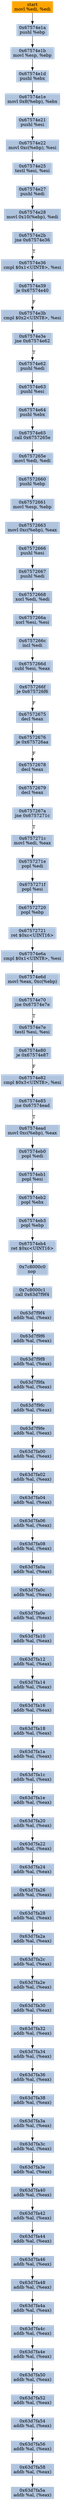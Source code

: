digraph G {
node[shape=rectangle,style=filled,fillcolor=lightsteelblue,color=lightsteelblue]
bgcolor="transparent"
a0x67574e18movl_edi_edi[label="start\nmovl %edi, %edi",color="lightgrey",fillcolor="orange"];
a0x67574e1apushl_ebp[label="0x67574e1a\npushl %ebp"];
a0x67574e1bmovl_esp_ebp[label="0x67574e1b\nmovl %esp, %ebp"];
a0x67574e1dpushl_ebx[label="0x67574e1d\npushl %ebx"];
a0x67574e1emovl_0x8ebp__ebx[label="0x67574e1e\nmovl 0x8(%ebp), %ebx"];
a0x67574e21pushl_esi[label="0x67574e21\npushl %esi"];
a0x67574e22movl_0xcebp__esi[label="0x67574e22\nmovl 0xc(%ebp), %esi"];
a0x67574e25testl_esi_esi[label="0x67574e25\ntestl %esi, %esi"];
a0x67574e27pushl_edi[label="0x67574e27\npushl %edi"];
a0x67574e28movl_0x10ebp__edi[label="0x67574e28\nmovl 0x10(%ebp), %edi"];
a0x67574e2bjne_0x67574e36[label="0x67574e2b\njne 0x67574e36"];
a0x67574e36cmpl_0x1UINT8_esi[label="0x67574e36\ncmpl $0x1<UINT8>, %esi"];
a0x67574e39je_0x67574e40[label="0x67574e39\nje 0x67574e40"];
a0x67574e3bcmpl_0x2UINT8_esi[label="0x67574e3b\ncmpl $0x2<UINT8>, %esi"];
a0x67574e3ejne_0x67574e62[label="0x67574e3e\njne 0x67574e62"];
a0x67574e62pushl_edi[label="0x67574e62\npushl %edi"];
a0x67574e63pushl_esi[label="0x67574e63\npushl %esi"];
a0x67574e64pushl_ebx[label="0x67574e64\npushl %ebx"];
a0x67574e65call_0x6757265e[label="0x67574e65\ncall 0x6757265e"];
a0x6757265emovl_edi_edi[label="0x6757265e\nmovl %edi, %edi"];
a0x67572660pushl_ebp[label="0x67572660\npushl %ebp"];
a0x67572661movl_esp_ebp[label="0x67572661\nmovl %esp, %ebp"];
a0x67572663movl_0xcebp__eax[label="0x67572663\nmovl 0xc(%ebp), %eax"];
a0x67572666pushl_esi[label="0x67572666\npushl %esi"];
a0x67572667pushl_edi[label="0x67572667\npushl %edi"];
a0x67572668xorl_edi_edi[label="0x67572668\nxorl %edi, %edi"];
a0x6757266axorl_esi_esi[label="0x6757266a\nxorl %esi, %esi"];
a0x6757266cincl_edi[label="0x6757266c\nincl %edi"];
a0x6757266dsubl_esi_eax[label="0x6757266d\nsubl %esi, %eax"];
a0x6757266fje_0x675726f6[label="0x6757266f\nje 0x675726f6"];
a0x67572675decl_eax[label="0x67572675\ndecl %eax"];
a0x67572676je_0x675726aa[label="0x67572676\nje 0x675726aa"];
a0x67572678decl_eax[label="0x67572678\ndecl %eax"];
a0x67572679decl_eax[label="0x67572679\ndecl %eax"];
a0x6757267ajne_0x6757271c[label="0x6757267a\njne 0x6757271c"];
a0x6757271cmovl_edi_eax[label="0x6757271c\nmovl %edi, %eax"];
a0x6757271epopl_edi[label="0x6757271e\npopl %edi"];
a0x6757271fpopl_esi[label="0x6757271f\npopl %esi"];
a0x67572720popl_ebp[label="0x67572720\npopl %ebp"];
a0x67572721ret_0xcUINT16[label="0x67572721\nret $0xc<UINT16>"];
a0x67574e6acmpl_0x1UINT8_esi[label="0x67574e6a\ncmpl $0x1<UINT8>, %esi"];
a0x67574e6dmovl_eax_0xcebp_[label="0x67574e6d\nmovl %eax, 0xc(%ebp)"];
a0x67574e70jne_0x67574e7e[label="0x67574e70\njne 0x67574e7e"];
a0x67574e7etestl_esi_esi[label="0x67574e7e\ntestl %esi, %esi"];
a0x67574e80je_0x67574e87[label="0x67574e80\nje 0x67574e87"];
a0x67574e82cmpl_0x3UINT8_esi[label="0x67574e82\ncmpl $0x3<UINT8>, %esi"];
a0x67574e85jne_0x67574ead[label="0x67574e85\njne 0x67574ead"];
a0x67574eadmovl_0xcebp__eax[label="0x67574ead\nmovl 0xc(%ebp), %eax"];
a0x67574eb0popl_edi[label="0x67574eb0\npopl %edi"];
a0x67574eb1popl_esi[label="0x67574eb1\npopl %esi"];
a0x67574eb2popl_ebx[label="0x67574eb2\npopl %ebx"];
a0x67574eb3popl_ebp[label="0x67574eb3\npopl %ebp"];
a0x67574eb4ret_0xcUINT16[label="0x67574eb4\nret $0xc<UINT16>"];
a0x7c8000c0nop_[label="0x7c8000c0\nnop "];
a0x7c8000c1call_0x63d7f9f4[label="0x7c8000c1\ncall 0x63d7f9f4"];
a0x63d7f9f4addb_al_eax_[label="0x63d7f9f4\naddb %al, (%eax)"];
a0x63d7f9f6addb_al_eax_[label="0x63d7f9f6\naddb %al, (%eax)"];
a0x63d7f9f8addb_al_eax_[label="0x63d7f9f8\naddb %al, (%eax)"];
a0x63d7f9faaddb_al_eax_[label="0x63d7f9fa\naddb %al, (%eax)"];
a0x63d7f9fcaddb_al_eax_[label="0x63d7f9fc\naddb %al, (%eax)"];
a0x63d7f9feaddb_al_eax_[label="0x63d7f9fe\naddb %al, (%eax)"];
a0x63d7fa00addb_al_eax_[label="0x63d7fa00\naddb %al, (%eax)"];
a0x63d7fa02addb_al_eax_[label="0x63d7fa02\naddb %al, (%eax)"];
a0x63d7fa04addb_al_eax_[label="0x63d7fa04\naddb %al, (%eax)"];
a0x63d7fa06addb_al_eax_[label="0x63d7fa06\naddb %al, (%eax)"];
a0x63d7fa08addb_al_eax_[label="0x63d7fa08\naddb %al, (%eax)"];
a0x63d7fa0aaddb_al_eax_[label="0x63d7fa0a\naddb %al, (%eax)"];
a0x63d7fa0caddb_al_eax_[label="0x63d7fa0c\naddb %al, (%eax)"];
a0x63d7fa0eaddb_al_eax_[label="0x63d7fa0e\naddb %al, (%eax)"];
a0x63d7fa10addb_al_eax_[label="0x63d7fa10\naddb %al, (%eax)"];
a0x63d7fa12addb_al_eax_[label="0x63d7fa12\naddb %al, (%eax)"];
a0x63d7fa14addb_al_eax_[label="0x63d7fa14\naddb %al, (%eax)"];
a0x63d7fa16addb_al_eax_[label="0x63d7fa16\naddb %al, (%eax)"];
a0x63d7fa18addb_al_eax_[label="0x63d7fa18\naddb %al, (%eax)"];
a0x63d7fa1aaddb_al_eax_[label="0x63d7fa1a\naddb %al, (%eax)"];
a0x63d7fa1caddb_al_eax_[label="0x63d7fa1c\naddb %al, (%eax)"];
a0x63d7fa1eaddb_al_eax_[label="0x63d7fa1e\naddb %al, (%eax)"];
a0x63d7fa20addb_al_eax_[label="0x63d7fa20\naddb %al, (%eax)"];
a0x63d7fa22addb_al_eax_[label="0x63d7fa22\naddb %al, (%eax)"];
a0x63d7fa24addb_al_eax_[label="0x63d7fa24\naddb %al, (%eax)"];
a0x63d7fa26addb_al_eax_[label="0x63d7fa26\naddb %al, (%eax)"];
a0x63d7fa28addb_al_eax_[label="0x63d7fa28\naddb %al, (%eax)"];
a0x63d7fa2aaddb_al_eax_[label="0x63d7fa2a\naddb %al, (%eax)"];
a0x63d7fa2caddb_al_eax_[label="0x63d7fa2c\naddb %al, (%eax)"];
a0x63d7fa2eaddb_al_eax_[label="0x63d7fa2e\naddb %al, (%eax)"];
a0x63d7fa30addb_al_eax_[label="0x63d7fa30\naddb %al, (%eax)"];
a0x63d7fa32addb_al_eax_[label="0x63d7fa32\naddb %al, (%eax)"];
a0x63d7fa34addb_al_eax_[label="0x63d7fa34\naddb %al, (%eax)"];
a0x63d7fa36addb_al_eax_[label="0x63d7fa36\naddb %al, (%eax)"];
a0x63d7fa38addb_al_eax_[label="0x63d7fa38\naddb %al, (%eax)"];
a0x63d7fa3aaddb_al_eax_[label="0x63d7fa3a\naddb %al, (%eax)"];
a0x63d7fa3caddb_al_eax_[label="0x63d7fa3c\naddb %al, (%eax)"];
a0x63d7fa3eaddb_al_eax_[label="0x63d7fa3e\naddb %al, (%eax)"];
a0x63d7fa40addb_al_eax_[label="0x63d7fa40\naddb %al, (%eax)"];
a0x63d7fa42addb_al_eax_[label="0x63d7fa42\naddb %al, (%eax)"];
a0x63d7fa44addb_al_eax_[label="0x63d7fa44\naddb %al, (%eax)"];
a0x63d7fa46addb_al_eax_[label="0x63d7fa46\naddb %al, (%eax)"];
a0x63d7fa48addb_al_eax_[label="0x63d7fa48\naddb %al, (%eax)"];
a0x63d7fa4aaddb_al_eax_[label="0x63d7fa4a\naddb %al, (%eax)"];
a0x63d7fa4caddb_al_eax_[label="0x63d7fa4c\naddb %al, (%eax)"];
a0x63d7fa4eaddb_al_eax_[label="0x63d7fa4e\naddb %al, (%eax)"];
a0x63d7fa50addb_al_eax_[label="0x63d7fa50\naddb %al, (%eax)"];
a0x63d7fa52addb_al_eax_[label="0x63d7fa52\naddb %al, (%eax)"];
a0x63d7fa54addb_al_eax_[label="0x63d7fa54\naddb %al, (%eax)"];
a0x63d7fa56addb_al_eax_[label="0x63d7fa56\naddb %al, (%eax)"];
a0x63d7fa58addb_al_eax_[label="0x63d7fa58\naddb %al, (%eax)"];
a0x63d7fa5aaddb_al_eax_[label="0x63d7fa5a\naddb %al, (%eax)"];
a0x67574e18movl_edi_edi -> a0x67574e1apushl_ebp [color="#000000"];
a0x67574e1apushl_ebp -> a0x67574e1bmovl_esp_ebp [color="#000000"];
a0x67574e1bmovl_esp_ebp -> a0x67574e1dpushl_ebx [color="#000000"];
a0x67574e1dpushl_ebx -> a0x67574e1emovl_0x8ebp__ebx [color="#000000"];
a0x67574e1emovl_0x8ebp__ebx -> a0x67574e21pushl_esi [color="#000000"];
a0x67574e21pushl_esi -> a0x67574e22movl_0xcebp__esi [color="#000000"];
a0x67574e22movl_0xcebp__esi -> a0x67574e25testl_esi_esi [color="#000000"];
a0x67574e25testl_esi_esi -> a0x67574e27pushl_edi [color="#000000"];
a0x67574e27pushl_edi -> a0x67574e28movl_0x10ebp__edi [color="#000000"];
a0x67574e28movl_0x10ebp__edi -> a0x67574e2bjne_0x67574e36 [color="#000000"];
a0x67574e2bjne_0x67574e36 -> a0x67574e36cmpl_0x1UINT8_esi [color="#000000",label="T"];
a0x67574e36cmpl_0x1UINT8_esi -> a0x67574e39je_0x67574e40 [color="#000000"];
a0x67574e39je_0x67574e40 -> a0x67574e3bcmpl_0x2UINT8_esi [color="#000000",label="F"];
a0x67574e3bcmpl_0x2UINT8_esi -> a0x67574e3ejne_0x67574e62 [color="#000000"];
a0x67574e3ejne_0x67574e62 -> a0x67574e62pushl_edi [color="#000000",label="T"];
a0x67574e62pushl_edi -> a0x67574e63pushl_esi [color="#000000"];
a0x67574e63pushl_esi -> a0x67574e64pushl_ebx [color="#000000"];
a0x67574e64pushl_ebx -> a0x67574e65call_0x6757265e [color="#000000"];
a0x67574e65call_0x6757265e -> a0x6757265emovl_edi_edi [color="#000000"];
a0x6757265emovl_edi_edi -> a0x67572660pushl_ebp [color="#000000"];
a0x67572660pushl_ebp -> a0x67572661movl_esp_ebp [color="#000000"];
a0x67572661movl_esp_ebp -> a0x67572663movl_0xcebp__eax [color="#000000"];
a0x67572663movl_0xcebp__eax -> a0x67572666pushl_esi [color="#000000"];
a0x67572666pushl_esi -> a0x67572667pushl_edi [color="#000000"];
a0x67572667pushl_edi -> a0x67572668xorl_edi_edi [color="#000000"];
a0x67572668xorl_edi_edi -> a0x6757266axorl_esi_esi [color="#000000"];
a0x6757266axorl_esi_esi -> a0x6757266cincl_edi [color="#000000"];
a0x6757266cincl_edi -> a0x6757266dsubl_esi_eax [color="#000000"];
a0x6757266dsubl_esi_eax -> a0x6757266fje_0x675726f6 [color="#000000"];
a0x6757266fje_0x675726f6 -> a0x67572675decl_eax [color="#000000",label="F"];
a0x67572675decl_eax -> a0x67572676je_0x675726aa [color="#000000"];
a0x67572676je_0x675726aa -> a0x67572678decl_eax [color="#000000",label="F"];
a0x67572678decl_eax -> a0x67572679decl_eax [color="#000000"];
a0x67572679decl_eax -> a0x6757267ajne_0x6757271c [color="#000000"];
a0x6757267ajne_0x6757271c -> a0x6757271cmovl_edi_eax [color="#000000",label="T"];
a0x6757271cmovl_edi_eax -> a0x6757271epopl_edi [color="#000000"];
a0x6757271epopl_edi -> a0x6757271fpopl_esi [color="#000000"];
a0x6757271fpopl_esi -> a0x67572720popl_ebp [color="#000000"];
a0x67572720popl_ebp -> a0x67572721ret_0xcUINT16 [color="#000000"];
a0x67572721ret_0xcUINT16 -> a0x67574e6acmpl_0x1UINT8_esi [color="#000000"];
a0x67574e6acmpl_0x1UINT8_esi -> a0x67574e6dmovl_eax_0xcebp_ [color="#000000"];
a0x67574e6dmovl_eax_0xcebp_ -> a0x67574e70jne_0x67574e7e [color="#000000"];
a0x67574e70jne_0x67574e7e -> a0x67574e7etestl_esi_esi [color="#000000",label="T"];
a0x67574e7etestl_esi_esi -> a0x67574e80je_0x67574e87 [color="#000000"];
a0x67574e80je_0x67574e87 -> a0x67574e82cmpl_0x3UINT8_esi [color="#000000",label="F"];
a0x67574e82cmpl_0x3UINT8_esi -> a0x67574e85jne_0x67574ead [color="#000000"];
a0x67574e85jne_0x67574ead -> a0x67574eadmovl_0xcebp__eax [color="#000000",label="T"];
a0x67574eadmovl_0xcebp__eax -> a0x67574eb0popl_edi [color="#000000"];
a0x67574eb0popl_edi -> a0x67574eb1popl_esi [color="#000000"];
a0x67574eb1popl_esi -> a0x67574eb2popl_ebx [color="#000000"];
a0x67574eb2popl_ebx -> a0x67574eb3popl_ebp [color="#000000"];
a0x67574eb3popl_ebp -> a0x67574eb4ret_0xcUINT16 [color="#000000"];
a0x67574eb4ret_0xcUINT16 -> a0x7c8000c0nop_ [color="#000000"];
a0x7c8000c0nop_ -> a0x7c8000c1call_0x63d7f9f4 [color="#000000"];
a0x7c8000c1call_0x63d7f9f4 -> a0x63d7f9f4addb_al_eax_ [color="#000000"];
a0x63d7f9f4addb_al_eax_ -> a0x63d7f9f6addb_al_eax_ [color="#000000"];
a0x63d7f9f6addb_al_eax_ -> a0x63d7f9f8addb_al_eax_ [color="#000000"];
a0x63d7f9f8addb_al_eax_ -> a0x63d7f9faaddb_al_eax_ [color="#000000"];
a0x63d7f9faaddb_al_eax_ -> a0x63d7f9fcaddb_al_eax_ [color="#000000"];
a0x63d7f9fcaddb_al_eax_ -> a0x63d7f9feaddb_al_eax_ [color="#000000"];
a0x63d7f9feaddb_al_eax_ -> a0x63d7fa00addb_al_eax_ [color="#000000"];
a0x63d7fa00addb_al_eax_ -> a0x63d7fa02addb_al_eax_ [color="#000000"];
a0x63d7fa02addb_al_eax_ -> a0x63d7fa04addb_al_eax_ [color="#000000"];
a0x63d7fa04addb_al_eax_ -> a0x63d7fa06addb_al_eax_ [color="#000000"];
a0x63d7fa06addb_al_eax_ -> a0x63d7fa08addb_al_eax_ [color="#000000"];
a0x63d7fa08addb_al_eax_ -> a0x63d7fa0aaddb_al_eax_ [color="#000000"];
a0x63d7fa0aaddb_al_eax_ -> a0x63d7fa0caddb_al_eax_ [color="#000000"];
a0x63d7fa0caddb_al_eax_ -> a0x63d7fa0eaddb_al_eax_ [color="#000000"];
a0x63d7fa0eaddb_al_eax_ -> a0x63d7fa10addb_al_eax_ [color="#000000"];
a0x63d7fa10addb_al_eax_ -> a0x63d7fa12addb_al_eax_ [color="#000000"];
a0x63d7fa12addb_al_eax_ -> a0x63d7fa14addb_al_eax_ [color="#000000"];
a0x63d7fa14addb_al_eax_ -> a0x63d7fa16addb_al_eax_ [color="#000000"];
a0x63d7fa16addb_al_eax_ -> a0x63d7fa18addb_al_eax_ [color="#000000"];
a0x63d7fa18addb_al_eax_ -> a0x63d7fa1aaddb_al_eax_ [color="#000000"];
a0x63d7fa1aaddb_al_eax_ -> a0x63d7fa1caddb_al_eax_ [color="#000000"];
a0x63d7fa1caddb_al_eax_ -> a0x63d7fa1eaddb_al_eax_ [color="#000000"];
a0x63d7fa1eaddb_al_eax_ -> a0x63d7fa20addb_al_eax_ [color="#000000"];
a0x63d7fa20addb_al_eax_ -> a0x63d7fa22addb_al_eax_ [color="#000000"];
a0x63d7fa22addb_al_eax_ -> a0x63d7fa24addb_al_eax_ [color="#000000"];
a0x63d7fa24addb_al_eax_ -> a0x63d7fa26addb_al_eax_ [color="#000000"];
a0x63d7fa26addb_al_eax_ -> a0x63d7fa28addb_al_eax_ [color="#000000"];
a0x63d7fa28addb_al_eax_ -> a0x63d7fa2aaddb_al_eax_ [color="#000000"];
a0x63d7fa2aaddb_al_eax_ -> a0x63d7fa2caddb_al_eax_ [color="#000000"];
a0x63d7fa2caddb_al_eax_ -> a0x63d7fa2eaddb_al_eax_ [color="#000000"];
a0x63d7fa2eaddb_al_eax_ -> a0x63d7fa30addb_al_eax_ [color="#000000"];
a0x63d7fa30addb_al_eax_ -> a0x63d7fa32addb_al_eax_ [color="#000000"];
a0x63d7fa32addb_al_eax_ -> a0x63d7fa34addb_al_eax_ [color="#000000"];
a0x63d7fa34addb_al_eax_ -> a0x63d7fa36addb_al_eax_ [color="#000000"];
a0x63d7fa36addb_al_eax_ -> a0x63d7fa38addb_al_eax_ [color="#000000"];
a0x63d7fa38addb_al_eax_ -> a0x63d7fa3aaddb_al_eax_ [color="#000000"];
a0x63d7fa3aaddb_al_eax_ -> a0x63d7fa3caddb_al_eax_ [color="#000000"];
a0x63d7fa3caddb_al_eax_ -> a0x63d7fa3eaddb_al_eax_ [color="#000000"];
a0x63d7fa3eaddb_al_eax_ -> a0x63d7fa40addb_al_eax_ [color="#000000"];
a0x63d7fa40addb_al_eax_ -> a0x63d7fa42addb_al_eax_ [color="#000000"];
a0x63d7fa42addb_al_eax_ -> a0x63d7fa44addb_al_eax_ [color="#000000"];
a0x63d7fa44addb_al_eax_ -> a0x63d7fa46addb_al_eax_ [color="#000000"];
a0x63d7fa46addb_al_eax_ -> a0x63d7fa48addb_al_eax_ [color="#000000"];
a0x63d7fa48addb_al_eax_ -> a0x63d7fa4aaddb_al_eax_ [color="#000000"];
a0x63d7fa4aaddb_al_eax_ -> a0x63d7fa4caddb_al_eax_ [color="#000000"];
a0x63d7fa4caddb_al_eax_ -> a0x63d7fa4eaddb_al_eax_ [color="#000000"];
a0x63d7fa4eaddb_al_eax_ -> a0x63d7fa50addb_al_eax_ [color="#000000"];
a0x63d7fa50addb_al_eax_ -> a0x63d7fa52addb_al_eax_ [color="#000000"];
a0x63d7fa52addb_al_eax_ -> a0x63d7fa54addb_al_eax_ [color="#000000"];
a0x63d7fa54addb_al_eax_ -> a0x63d7fa56addb_al_eax_ [color="#000000"];
a0x63d7fa56addb_al_eax_ -> a0x63d7fa58addb_al_eax_ [color="#000000"];
a0x63d7fa58addb_al_eax_ -> a0x63d7fa5aaddb_al_eax_ [color="#000000"];
}

